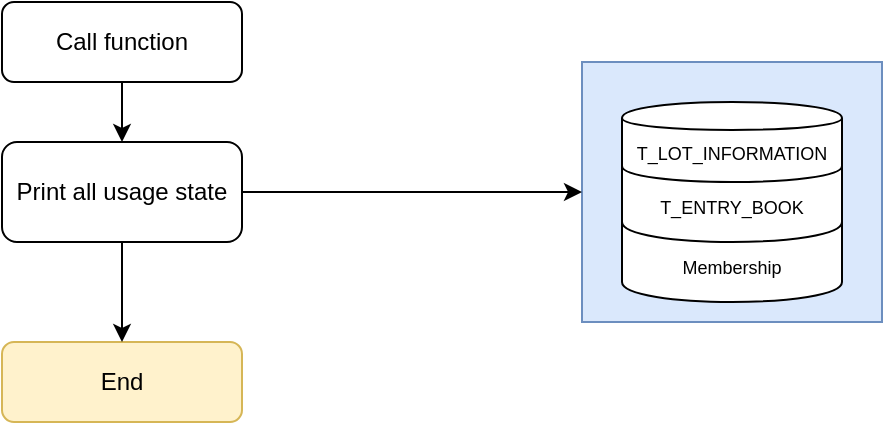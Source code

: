 <mxfile version="13.0.6" type="device"><diagram id="C5RBs43oDa-KdzZeNtuy" name="Page-1"><mxGraphModel dx="942" dy="533" grid="1" gridSize="10" guides="1" tooltips="1" connect="1" arrows="1" fold="1" page="1" pageScale="1" pageWidth="827" pageHeight="1169" background="none" math="0" shadow="0"><root><mxCell id="WIyWlLk6GJQsqaUBKTNV-0"/><mxCell id="WIyWlLk6GJQsqaUBKTNV-1" parent="WIyWlLk6GJQsqaUBKTNV-0"/><mxCell id="TlFpgIuDMG6eckKbifXH-5" value="" style="rounded=0;whiteSpace=wrap;html=1;fontSize=9;fillColor=#dae8fc;strokeColor=#6c8ebf;" parent="WIyWlLk6GJQsqaUBKTNV-1" vertex="1"><mxGeometry x="450" y="60" width="150" height="130" as="geometry"/></mxCell><mxCell id="WIyWlLk6GJQsqaUBKTNV-3" value="Call function" style="rounded=1;whiteSpace=wrap;html=1;fontSize=12;glass=0;strokeWidth=1;shadow=0;" parent="WIyWlLk6GJQsqaUBKTNV-1" vertex="1"><mxGeometry x="160" y="30" width="120" height="40" as="geometry"/></mxCell><mxCell id="WIyWlLk6GJQsqaUBKTNV-11" value="End" style="rounded=1;whiteSpace=wrap;html=1;fontSize=12;glass=0;strokeWidth=1;shadow=0;fillColor=#fff2cc;strokeColor=#d6b656;" parent="WIyWlLk6GJQsqaUBKTNV-1" vertex="1"><mxGeometry x="160" y="200" width="120" height="40" as="geometry"/></mxCell><mxCell id="TlFpgIuDMG6eckKbifXH-2" style="edgeStyle=orthogonalEdgeStyle;rounded=0;orthogonalLoop=1;jettySize=auto;html=1;exitX=0.5;exitY=1;exitDx=0;exitDy=0;entryX=0.5;entryY=0;entryDx=0;entryDy=0;" parent="WIyWlLk6GJQsqaUBKTNV-1" source="WIyWlLk6GJQsqaUBKTNV-3" target="TlFpgIuDMG6eckKbifXH-1" edge="1"><mxGeometry relative="1" as="geometry"><mxPoint x="220" y="140" as="sourcePoint"/></mxGeometry></mxCell><mxCell id="fdCpZ1pWkz0-kFU7bTp5-15" value="Membership" style="shape=cylinder;whiteSpace=wrap;html=1;boundedLbl=1;backgroundOutline=1;fontSize=9;" parent="WIyWlLk6GJQsqaUBKTNV-1" vertex="1"><mxGeometry x="470" y="130" width="110" height="50" as="geometry"/></mxCell><mxCell id="TlFpgIuDMG6eckKbifXH-3" style="edgeStyle=orthogonalEdgeStyle;rounded=0;orthogonalLoop=1;jettySize=auto;html=1;exitX=0.5;exitY=1;exitDx=0;exitDy=0;entryX=0.5;entryY=0;entryDx=0;entryDy=0;" parent="WIyWlLk6GJQsqaUBKTNV-1" source="TlFpgIuDMG6eckKbifXH-1" target="WIyWlLk6GJQsqaUBKTNV-11" edge="1"><mxGeometry relative="1" as="geometry"><mxPoint x="220" y="250" as="targetPoint"/></mxGeometry></mxCell><mxCell id="TlFpgIuDMG6eckKbifXH-6" style="edgeStyle=orthogonalEdgeStyle;rounded=0;orthogonalLoop=1;jettySize=auto;html=1;exitX=1;exitY=0.5;exitDx=0;exitDy=0;entryX=0;entryY=0.5;entryDx=0;entryDy=0;" parent="WIyWlLk6GJQsqaUBKTNV-1" source="TlFpgIuDMG6eckKbifXH-1" target="TlFpgIuDMG6eckKbifXH-5" edge="1"><mxGeometry relative="1" as="geometry"/></mxCell><mxCell id="TlFpgIuDMG6eckKbifXH-1" value="Print all usage state" style="rounded=1;whiteSpace=wrap;html=1;fontSize=12;" parent="WIyWlLk6GJQsqaUBKTNV-1" vertex="1"><mxGeometry x="160" y="100" width="120" height="50" as="geometry"/></mxCell><mxCell id="TlFpgIuDMG6eckKbifXH-4" value="T_ENTRY_BOOK" style="shape=cylinder;whiteSpace=wrap;html=1;boundedLbl=1;backgroundOutline=1;fontSize=9;" parent="WIyWlLk6GJQsqaUBKTNV-1" vertex="1"><mxGeometry x="470" y="100" width="110" height="50" as="geometry"/></mxCell><mxCell id="AwZGi2NZW3IDcBoLL-tw-0" value="T_LOT_INFORMATION" style="shape=cylinder;whiteSpace=wrap;html=1;boundedLbl=1;backgroundOutline=1;fontSize=9;" vertex="1" parent="WIyWlLk6GJQsqaUBKTNV-1"><mxGeometry x="470" y="80" width="110" height="40" as="geometry"/></mxCell></root></mxGraphModel></diagram></mxfile>